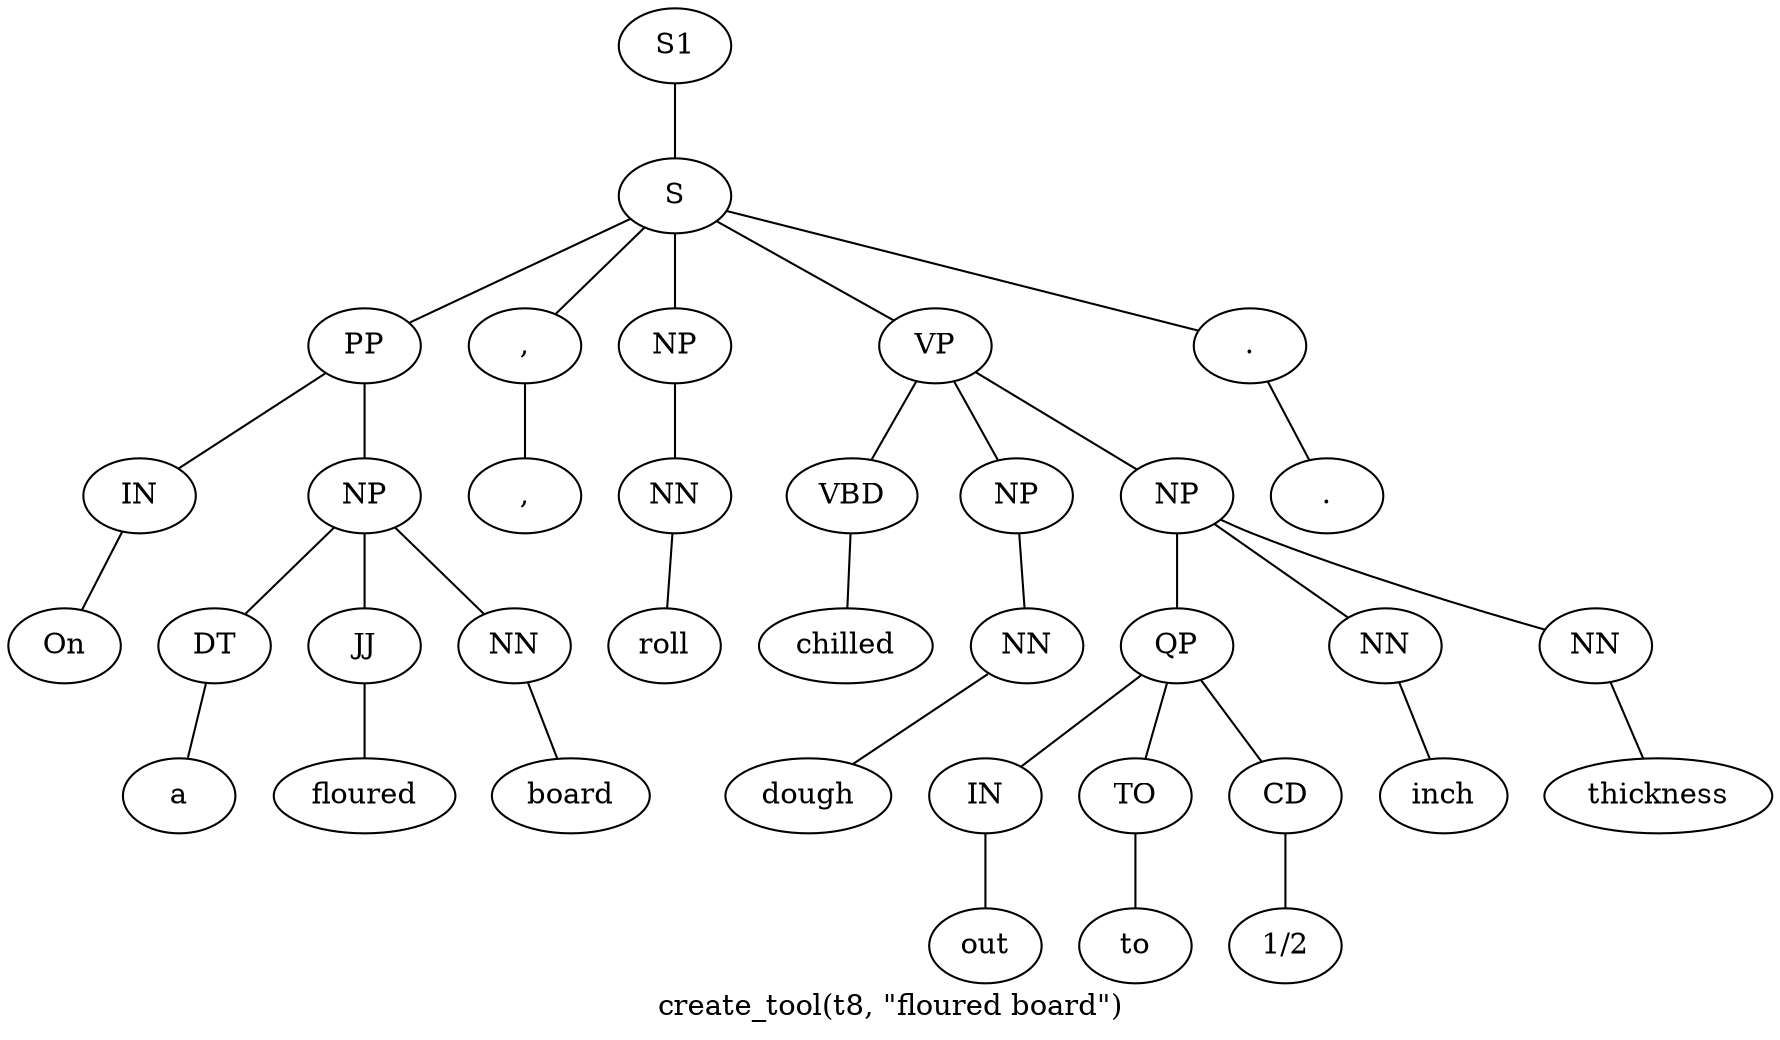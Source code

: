graph SyntaxGraph {
	label = "create_tool(t8, \"floured board\")";
	Node0 [label="S1"];
	Node1 [label="S"];
	Node2 [label="PP"];
	Node3 [label="IN"];
	Node4 [label="On"];
	Node5 [label="NP"];
	Node6 [label="DT"];
	Node7 [label="a"];
	Node8 [label="JJ"];
	Node9 [label="floured"];
	Node10 [label="NN"];
	Node11 [label="board"];
	Node12 [label=","];
	Node13 [label=","];
	Node14 [label="NP"];
	Node15 [label="NN"];
	Node16 [label="roll"];
	Node17 [label="VP"];
	Node18 [label="VBD"];
	Node19 [label="chilled"];
	Node20 [label="NP"];
	Node21 [label="NN"];
	Node22 [label="dough"];
	Node23 [label="NP"];
	Node24 [label="QP"];
	Node25 [label="IN"];
	Node26 [label="out"];
	Node27 [label="TO"];
	Node28 [label="to"];
	Node29 [label="CD"];
	Node30 [label="1/2"];
	Node31 [label="NN"];
	Node32 [label="inch"];
	Node33 [label="NN"];
	Node34 [label="thickness"];
	Node35 [label="."];
	Node36 [label="."];

	Node0 -- Node1;
	Node1 -- Node2;
	Node1 -- Node12;
	Node1 -- Node14;
	Node1 -- Node17;
	Node1 -- Node35;
	Node2 -- Node3;
	Node2 -- Node5;
	Node3 -- Node4;
	Node5 -- Node6;
	Node5 -- Node8;
	Node5 -- Node10;
	Node6 -- Node7;
	Node8 -- Node9;
	Node10 -- Node11;
	Node12 -- Node13;
	Node14 -- Node15;
	Node15 -- Node16;
	Node17 -- Node18;
	Node17 -- Node20;
	Node17 -- Node23;
	Node18 -- Node19;
	Node20 -- Node21;
	Node21 -- Node22;
	Node23 -- Node24;
	Node23 -- Node31;
	Node23 -- Node33;
	Node24 -- Node25;
	Node24 -- Node27;
	Node24 -- Node29;
	Node25 -- Node26;
	Node27 -- Node28;
	Node29 -- Node30;
	Node31 -- Node32;
	Node33 -- Node34;
	Node35 -- Node36;
}